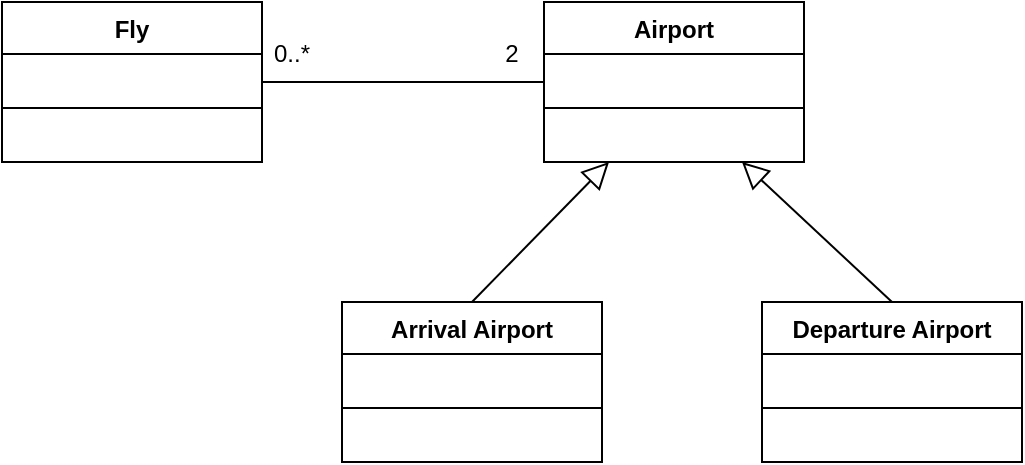 <mxfile version="26.0.15">
  <diagram name="Page-1" id="SiqeQ7eL_P8_37SV-j_4">
    <mxGraphModel dx="650" dy="420" grid="1" gridSize="10" guides="1" tooltips="1" connect="1" arrows="1" fold="1" page="1" pageScale="1" pageWidth="570" pageHeight="940" math="0" shadow="0">
      <root>
        <mxCell id="0" />
        <mxCell id="1" parent="0" />
        <mxCell id="Zo84_80SNWug4lSFrY-s-5" value="Fly" style="swimlane;fontStyle=1;align=center;verticalAlign=top;childLayout=stackLayout;horizontal=1;startSize=26;horizontalStack=0;resizeParent=1;resizeParentMax=0;resizeLast=0;collapsible=1;marginBottom=0;whiteSpace=wrap;html=1;fillColor=none;" vertex="1" parent="1">
          <mxGeometry x="110" y="330" width="130" height="80" as="geometry" />
        </mxCell>
        <mxCell id="Zo84_80SNWug4lSFrY-s-6" value="" style="line;strokeWidth=1;fillColor=none;align=left;verticalAlign=middle;spacingTop=-1;spacingLeft=3;spacingRight=3;rotatable=0;labelPosition=right;points=[];portConstraint=eastwest;strokeColor=inherit;" vertex="1" parent="Zo84_80SNWug4lSFrY-s-5">
          <mxGeometry y="26" width="130" height="54" as="geometry" />
        </mxCell>
        <mxCell id="Zo84_80SNWug4lSFrY-s-7" value="Airport" style="swimlane;fontStyle=1;align=center;verticalAlign=top;childLayout=stackLayout;horizontal=1;startSize=26;horizontalStack=0;resizeParent=1;resizeParentMax=0;resizeLast=0;collapsible=1;marginBottom=0;whiteSpace=wrap;html=1;fillColor=none;" vertex="1" parent="1">
          <mxGeometry x="381" y="330" width="130" height="80" as="geometry" />
        </mxCell>
        <mxCell id="Zo84_80SNWug4lSFrY-s-8" value="" style="line;strokeWidth=1;fillColor=none;align=left;verticalAlign=middle;spacingTop=-1;spacingLeft=3;spacingRight=3;rotatable=0;labelPosition=right;points=[];portConstraint=eastwest;strokeColor=inherit;" vertex="1" parent="Zo84_80SNWug4lSFrY-s-7">
          <mxGeometry y="26" width="130" height="54" as="geometry" />
        </mxCell>
        <mxCell id="Zo84_80SNWug4lSFrY-s-9" value="" style="endArrow=none;html=1;rounded=0;entryX=0;entryY=0.5;entryDx=0;entryDy=0;" edge="1" parent="1" target="Zo84_80SNWug4lSFrY-s-7">
          <mxGeometry width="50" height="50" relative="1" as="geometry">
            <mxPoint x="240" y="370" as="sourcePoint" />
            <mxPoint x="380" y="370" as="targetPoint" />
          </mxGeometry>
        </mxCell>
        <mxCell id="Zo84_80SNWug4lSFrY-s-10" value="2" style="text;html=1;align=center;verticalAlign=middle;whiteSpace=wrap;rounded=0;" vertex="1" parent="1">
          <mxGeometry x="350" y="351" width="30" height="10" as="geometry" />
        </mxCell>
        <mxCell id="Zo84_80SNWug4lSFrY-s-11" value="0..*" style="text;html=1;align=center;verticalAlign=middle;whiteSpace=wrap;rounded=0;" vertex="1" parent="1">
          <mxGeometry x="240" y="351" width="30" height="10" as="geometry" />
        </mxCell>
        <mxCell id="Zo84_80SNWug4lSFrY-s-12" value="Arrival Airport" style="swimlane;fontStyle=1;align=center;verticalAlign=top;childLayout=stackLayout;horizontal=1;startSize=26;horizontalStack=0;resizeParent=1;resizeParentMax=0;resizeLast=0;collapsible=1;marginBottom=0;whiteSpace=wrap;html=1;fillColor=none;" vertex="1" parent="1">
          <mxGeometry x="280" y="480" width="130" height="80" as="geometry" />
        </mxCell>
        <mxCell id="Zo84_80SNWug4lSFrY-s-13" value="" style="line;strokeWidth=1;fillColor=none;align=left;verticalAlign=middle;spacingTop=-1;spacingLeft=3;spacingRight=3;rotatable=0;labelPosition=right;points=[];portConstraint=eastwest;strokeColor=inherit;" vertex="1" parent="Zo84_80SNWug4lSFrY-s-12">
          <mxGeometry y="26" width="130" height="54" as="geometry" />
        </mxCell>
        <mxCell id="Zo84_80SNWug4lSFrY-s-14" value="Departure Airport" style="swimlane;fontStyle=1;align=center;verticalAlign=top;childLayout=stackLayout;horizontal=1;startSize=26;horizontalStack=0;resizeParent=1;resizeParentMax=0;resizeLast=0;collapsible=1;marginBottom=0;whiteSpace=wrap;html=1;fillColor=none;" vertex="1" parent="1">
          <mxGeometry x="490" y="480" width="130" height="80" as="geometry" />
        </mxCell>
        <mxCell id="Zo84_80SNWug4lSFrY-s-15" value="" style="line;strokeWidth=1;fillColor=none;align=left;verticalAlign=middle;spacingTop=-1;spacingLeft=3;spacingRight=3;rotatable=0;labelPosition=right;points=[];portConstraint=eastwest;strokeColor=inherit;" vertex="1" parent="Zo84_80SNWug4lSFrY-s-14">
          <mxGeometry y="26" width="130" height="54" as="geometry" />
        </mxCell>
        <mxCell id="Zo84_80SNWug4lSFrY-s-17" value="" style="endArrow=block;html=1;rounded=0;endFill=0;endSize=11;elbow=vertical;exitX=0.5;exitY=0;exitDx=0;exitDy=0;" edge="1" parent="1" source="Zo84_80SNWug4lSFrY-s-14">
          <mxGeometry width="50" height="50" relative="1" as="geometry">
            <mxPoint x="510" y="450" as="sourcePoint" />
            <mxPoint x="480" y="410" as="targetPoint" />
          </mxGeometry>
        </mxCell>
        <mxCell id="Zo84_80SNWug4lSFrY-s-19" value="" style="endArrow=block;html=1;rounded=0;endFill=0;endSize=11;elbow=vertical;exitX=0.5;exitY=0;exitDx=0;exitDy=0;entryX=0.25;entryY=1;entryDx=0;entryDy=0;" edge="1" parent="1" source="Zo84_80SNWug4lSFrY-s-12" target="Zo84_80SNWug4lSFrY-s-7">
          <mxGeometry width="50" height="50" relative="1" as="geometry">
            <mxPoint x="565" y="490" as="sourcePoint" />
            <mxPoint x="490" y="420" as="targetPoint" />
          </mxGeometry>
        </mxCell>
      </root>
    </mxGraphModel>
  </diagram>
</mxfile>
